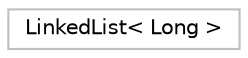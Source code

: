 digraph "Graphical Class Hierarchy"
{
  edge [fontname="Helvetica",fontsize="10",labelfontname="Helvetica",labelfontsize="10"];
  node [fontname="Helvetica",fontsize="10",shape=record];
  rankdir="LR";
  Node1 [label="LinkedList\< Long \>",height=0.2,width=0.4,color="grey75", fillcolor="white", style="filled"];
}
